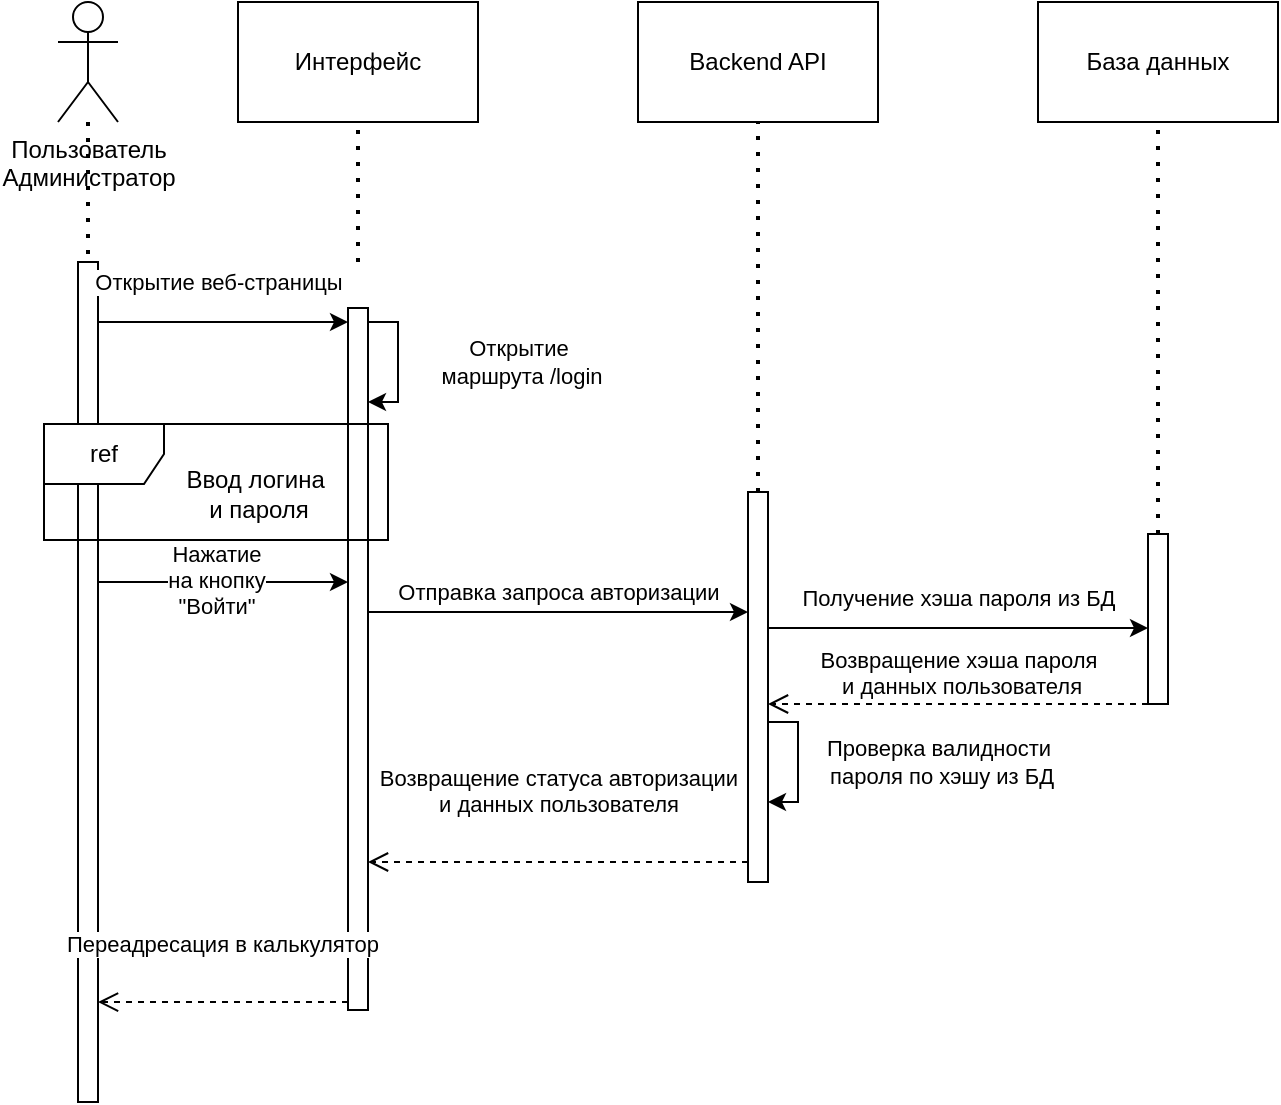 <mxfile version="22.1.11" type="github">
  <diagram name="Page-1" id="aB9B_kmvD5LPQLzXaxsO">
    <mxGraphModel dx="1400" dy="738" grid="1" gridSize="10" guides="1" tooltips="1" connect="1" arrows="1" fold="1" page="1" pageScale="1" pageWidth="850" pageHeight="1100" math="0" shadow="0">
      <root>
        <mxCell id="0" />
        <mxCell id="1" parent="0" />
        <mxCell id="fii8BqvApGAD8kVRvgkT-1" value="&lt;div&gt;Пользователь&lt;/div&gt;&lt;div&gt;Администратор&lt;/div&gt;" style="shape=umlActor;verticalLabelPosition=bottom;verticalAlign=top;html=1;outlineConnect=0;align=center;horizontal=1;labelPosition=center;" vertex="1" parent="1">
          <mxGeometry x="70" y="20" width="30" height="60" as="geometry" />
        </mxCell>
        <mxCell id="fii8BqvApGAD8kVRvgkT-2" value="Интерфейс" style="rounded=0;whiteSpace=wrap;html=1;" vertex="1" parent="1">
          <mxGeometry x="160" y="20" width="120" height="60" as="geometry" />
        </mxCell>
        <mxCell id="fii8BqvApGAD8kVRvgkT-3" value="" style="html=1;points=[[0,0,0,0,5],[0,1,0,0,-5],[1,0,0,0,5],[1,1,0,0,-5]];perimeter=orthogonalPerimeter;outlineConnect=0;targetShapes=umlLifeline;portConstraint=eastwest;newEdgeStyle={&quot;curved&quot;:0,&quot;rounded&quot;:0};" vertex="1" parent="1">
          <mxGeometry x="80" y="150" width="10" height="420" as="geometry" />
        </mxCell>
        <mxCell id="fii8BqvApGAD8kVRvgkT-4" value="" style="html=1;points=[[0,0,0,0,5],[0,1,0,0,-5],[1,0,0,0,5],[1,1,0,0,-5]];perimeter=orthogonalPerimeter;outlineConnect=0;targetShapes=umlLifeline;portConstraint=eastwest;newEdgeStyle={&quot;curved&quot;:0,&quot;rounded&quot;:0};" vertex="1" parent="1">
          <mxGeometry x="215" y="173" width="10" height="351" as="geometry" />
        </mxCell>
        <mxCell id="fii8BqvApGAD8kVRvgkT-5" value="Backend API" style="rounded=0;whiteSpace=wrap;html=1;" vertex="1" parent="1">
          <mxGeometry x="360" y="20" width="120" height="60" as="geometry" />
        </mxCell>
        <mxCell id="fii8BqvApGAD8kVRvgkT-6" value="" style="html=1;points=[[0,0,0,0,5],[0,1,0,0,-5],[1,0,0,0,5],[1,1,0,0,-5]];perimeter=orthogonalPerimeter;outlineConnect=0;targetShapes=umlLifeline;portConstraint=eastwest;newEdgeStyle={&quot;curved&quot;:0,&quot;rounded&quot;:0};" vertex="1" parent="1">
          <mxGeometry x="415" y="265" width="10" height="195" as="geometry" />
        </mxCell>
        <mxCell id="fii8BqvApGAD8kVRvgkT-7" value="База данных" style="rounded=0;whiteSpace=wrap;html=1;" vertex="1" parent="1">
          <mxGeometry x="560" y="20" width="120" height="60" as="geometry" />
        </mxCell>
        <mxCell id="fii8BqvApGAD8kVRvgkT-8" value="" style="html=1;points=[[0,0,0,0,5],[0,1,0,0,-5],[1,0,0,0,5],[1,1,0,0,-5]];perimeter=orthogonalPerimeter;outlineConnect=0;targetShapes=umlLifeline;portConstraint=eastwest;newEdgeStyle={&quot;curved&quot;:0,&quot;rounded&quot;:0};" vertex="1" parent="1">
          <mxGeometry x="615" y="286" width="10" height="85" as="geometry" />
        </mxCell>
        <mxCell id="fii8BqvApGAD8kVRvgkT-9" value="" style="endArrow=classic;html=1;rounded=0;" edge="1" parent="1" source="fii8BqvApGAD8kVRvgkT-3" target="fii8BqvApGAD8kVRvgkT-4">
          <mxGeometry width="50" height="50" relative="1" as="geometry">
            <mxPoint x="230" y="280" as="sourcePoint" />
            <mxPoint x="210" y="230" as="targetPoint" />
            <Array as="points">
              <mxPoint x="160" y="180" />
            </Array>
          </mxGeometry>
        </mxCell>
        <mxCell id="fii8BqvApGAD8kVRvgkT-10" value="Открытие веб-страницы" style="edgeLabel;html=1;align=center;verticalAlign=middle;resizable=0;points=[];" vertex="1" connectable="0" parent="fii8BqvApGAD8kVRvgkT-9">
          <mxGeometry x="-0.23" y="1" relative="1" as="geometry">
            <mxPoint x="12" y="-19" as="offset" />
          </mxGeometry>
        </mxCell>
        <mxCell id="fii8BqvApGAD8kVRvgkT-11" value="" style="endArrow=none;dashed=1;html=1;dashPattern=1 3;strokeWidth=2;rounded=0;entryX=0.5;entryY=1;entryDx=0;entryDy=0;" edge="1" parent="1" source="fii8BqvApGAD8kVRvgkT-6" target="fii8BqvApGAD8kVRvgkT-5">
          <mxGeometry width="50" height="50" relative="1" as="geometry">
            <mxPoint x="220" y="300" as="sourcePoint" />
            <mxPoint x="270" y="250" as="targetPoint" />
          </mxGeometry>
        </mxCell>
        <mxCell id="fii8BqvApGAD8kVRvgkT-12" value="" style="endArrow=none;dashed=1;html=1;dashPattern=1 3;strokeWidth=2;rounded=0;entryX=0.5;entryY=1;entryDx=0;entryDy=0;" edge="1" parent="1" target="fii8BqvApGAD8kVRvgkT-2">
          <mxGeometry width="50" height="50" relative="1" as="geometry">
            <mxPoint x="220" y="150" as="sourcePoint" />
            <mxPoint x="270" y="250" as="targetPoint" />
          </mxGeometry>
        </mxCell>
        <mxCell id="fii8BqvApGAD8kVRvgkT-13" value="" style="endArrow=none;dashed=1;html=1;dashPattern=1 3;strokeWidth=2;rounded=0;entryX=0.5;entryY=1;entryDx=0;entryDy=0;" edge="1" parent="1" source="fii8BqvApGAD8kVRvgkT-8" target="fii8BqvApGAD8kVRvgkT-7">
          <mxGeometry width="50" height="50" relative="1" as="geometry">
            <mxPoint x="220" y="300" as="sourcePoint" />
            <mxPoint x="270" y="250" as="targetPoint" />
          </mxGeometry>
        </mxCell>
        <mxCell id="fii8BqvApGAD8kVRvgkT-14" value="" style="endArrow=none;dashed=1;html=1;dashPattern=1 3;strokeWidth=2;rounded=0;" edge="1" parent="1" source="fii8BqvApGAD8kVRvgkT-1" target="fii8BqvApGAD8kVRvgkT-3">
          <mxGeometry width="50" height="50" relative="1" as="geometry">
            <mxPoint x="220" y="300" as="sourcePoint" />
            <mxPoint x="270" y="250" as="targetPoint" />
          </mxGeometry>
        </mxCell>
        <mxCell id="fii8BqvApGAD8kVRvgkT-15" value="" style="endArrow=classic;html=1;rounded=0;" edge="1" parent="1" source="fii8BqvApGAD8kVRvgkT-4" target="fii8BqvApGAD8kVRvgkT-4">
          <mxGeometry width="50" height="50" relative="1" as="geometry">
            <mxPoint x="220" y="300" as="sourcePoint" />
            <mxPoint x="270" y="250" as="targetPoint" />
            <Array as="points">
              <mxPoint x="240" y="180" />
              <mxPoint x="240" y="220" />
            </Array>
          </mxGeometry>
        </mxCell>
        <mxCell id="fii8BqvApGAD8kVRvgkT-16" value="&lt;div&gt;Открытие&lt;/div&gt;&lt;div&gt;&amp;nbsp;маршрута /login&lt;/div&gt;" style="edgeLabel;html=1;align=center;verticalAlign=middle;resizable=0;points=[];" vertex="1" connectable="0" parent="fii8BqvApGAD8kVRvgkT-15">
          <mxGeometry y="-2" relative="1" as="geometry">
            <mxPoint x="62" as="offset" />
          </mxGeometry>
        </mxCell>
        <mxCell id="fii8BqvApGAD8kVRvgkT-17" value="" style="endArrow=classic;html=1;rounded=0;" edge="1" parent="1" source="fii8BqvApGAD8kVRvgkT-4" target="fii8BqvApGAD8kVRvgkT-6">
          <mxGeometry width="50" height="50" relative="1" as="geometry">
            <mxPoint x="180" y="300" as="sourcePoint" />
            <mxPoint x="230" y="250" as="targetPoint" />
            <Array as="points">
              <mxPoint x="315" y="325" />
            </Array>
          </mxGeometry>
        </mxCell>
        <mxCell id="fii8BqvApGAD8kVRvgkT-18" value="&lt;div&gt;Отправка запроса авторизации&lt;/div&gt;" style="edgeLabel;html=1;align=center;verticalAlign=middle;resizable=0;points=[];" vertex="1" connectable="0" parent="fii8BqvApGAD8kVRvgkT-17">
          <mxGeometry x="-0.17" y="-1" relative="1" as="geometry">
            <mxPoint x="16" y="-11" as="offset" />
          </mxGeometry>
        </mxCell>
        <mxCell id="fii8BqvApGAD8kVRvgkT-19" value="" style="endArrow=classic;html=1;rounded=0;" edge="1" parent="1" source="fii8BqvApGAD8kVRvgkT-6" target="fii8BqvApGAD8kVRvgkT-8">
          <mxGeometry width="50" height="50" relative="1" as="geometry">
            <mxPoint x="180" y="300" as="sourcePoint" />
            <mxPoint x="230" y="250" as="targetPoint" />
            <Array as="points">
              <mxPoint x="520" y="333" />
            </Array>
          </mxGeometry>
        </mxCell>
        <mxCell id="fii8BqvApGAD8kVRvgkT-20" value="Получение хэша пароля из БД" style="edgeLabel;html=1;align=center;verticalAlign=middle;resizable=0;points=[];" vertex="1" connectable="0" parent="fii8BqvApGAD8kVRvgkT-19">
          <mxGeometry x="-0.135" y="-2" relative="1" as="geometry">
            <mxPoint x="13" y="-17" as="offset" />
          </mxGeometry>
        </mxCell>
        <mxCell id="fii8BqvApGAD8kVRvgkT-21" value="&lt;div&gt;Возвращение хэша пароля&lt;/div&gt;&lt;div&gt;&amp;nbsp;и данных пользователя&lt;/div&gt;" style="html=1;verticalAlign=bottom;endArrow=open;dashed=1;endSize=8;curved=0;rounded=0;" edge="1" parent="1" source="fii8BqvApGAD8kVRvgkT-8" target="fii8BqvApGAD8kVRvgkT-6">
          <mxGeometry relative="1" as="geometry">
            <mxPoint x="250" y="270" as="sourcePoint" />
            <mxPoint x="170" y="270" as="targetPoint" />
            <Array as="points">
              <mxPoint x="513" y="371" />
            </Array>
          </mxGeometry>
        </mxCell>
        <mxCell id="fii8BqvApGAD8kVRvgkT-22" value="" style="endArrow=classic;html=1;rounded=0;" edge="1" parent="1" source="fii8BqvApGAD8kVRvgkT-6">
          <mxGeometry width="50" height="50" relative="1" as="geometry">
            <mxPoint x="425" y="380" as="sourcePoint" />
            <mxPoint x="425" y="420" as="targetPoint" />
            <Array as="points">
              <mxPoint x="440" y="380" />
              <mxPoint x="440" y="420" />
            </Array>
          </mxGeometry>
        </mxCell>
        <mxCell id="fii8BqvApGAD8kVRvgkT-23" value="&lt;div&gt;Проверка валидности&lt;/div&gt;&lt;div&gt;&amp;nbsp;пароля по хэшу из БД&lt;/div&gt;" style="edgeLabel;html=1;align=center;verticalAlign=middle;resizable=0;points=[];" vertex="1" connectable="0" parent="fii8BqvApGAD8kVRvgkT-22">
          <mxGeometry y="-2" relative="1" as="geometry">
            <mxPoint x="72" as="offset" />
          </mxGeometry>
        </mxCell>
        <mxCell id="fii8BqvApGAD8kVRvgkT-24" value="&lt;div&gt;Возвращение статуса авторизации&lt;/div&gt;&lt;div&gt;и данных пользователя&lt;br&gt;&lt;/div&gt;" style="html=1;verticalAlign=bottom;endArrow=open;dashed=1;endSize=8;curved=0;rounded=0;" edge="1" parent="1" source="fii8BqvApGAD8kVRvgkT-6" target="fii8BqvApGAD8kVRvgkT-4">
          <mxGeometry y="-20" relative="1" as="geometry">
            <mxPoint x="250" y="350" as="sourcePoint" />
            <mxPoint x="170" y="350" as="targetPoint" />
            <Array as="points">
              <mxPoint x="320" y="450" />
            </Array>
            <mxPoint as="offset" />
          </mxGeometry>
        </mxCell>
        <mxCell id="fii8BqvApGAD8kVRvgkT-25" value="&lt;div&gt;Переадресация в калькулятор&lt;/div&gt;" style="html=1;verticalAlign=bottom;endArrow=open;dashed=1;endSize=8;curved=0;rounded=0;entryX=1;entryY=0.881;entryDx=0;entryDy=0;entryPerimeter=0;" edge="1" parent="1" source="fii8BqvApGAD8kVRvgkT-4" target="fii8BqvApGAD8kVRvgkT-3">
          <mxGeometry y="-20" relative="1" as="geometry">
            <mxPoint x="425" y="460" as="sourcePoint" />
            <mxPoint x="235" y="460" as="targetPoint" />
            <Array as="points">
              <mxPoint x="210" y="520" />
            </Array>
            <mxPoint as="offset" />
          </mxGeometry>
        </mxCell>
        <mxCell id="fii8BqvApGAD8kVRvgkT-26" value="&lt;div&gt;Ввод логина&amp;nbsp;&lt;/div&gt;&lt;div&gt;и пароля&lt;/div&gt;" style="text;html=1;align=center;verticalAlign=middle;resizable=0;points=[];autosize=1;strokeColor=none;fillColor=none;" vertex="1" parent="1">
          <mxGeometry x="124" y="245" width="91" height="41" as="geometry" />
        </mxCell>
        <mxCell id="fii8BqvApGAD8kVRvgkT-27" value="ref" style="shape=umlFrame;whiteSpace=wrap;html=1;pointerEvents=0;labelBackgroundColor=default;" vertex="1" parent="1">
          <mxGeometry x="63" y="231" width="172" height="58" as="geometry" />
        </mxCell>
        <mxCell id="fii8BqvApGAD8kVRvgkT-28" value="" style="endArrow=classic;html=1;rounded=0;" edge="1" parent="1">
          <mxGeometry width="50" height="50" relative="1" as="geometry">
            <mxPoint x="90" y="310" as="sourcePoint" />
            <mxPoint x="215" y="310" as="targetPoint" />
            <Array as="points">
              <mxPoint x="161" y="310" />
            </Array>
          </mxGeometry>
        </mxCell>
        <mxCell id="fii8BqvApGAD8kVRvgkT-29" value="&lt;div&gt;Нажатие &lt;br&gt;&lt;/div&gt;&lt;div&gt;на кнопку&lt;/div&gt;&lt;div&gt;&quot;Войти&quot;&lt;br&gt;&lt;/div&gt;" style="edgeLabel;html=1;align=center;verticalAlign=middle;resizable=0;points=[];" vertex="1" connectable="0" parent="fii8BqvApGAD8kVRvgkT-28">
          <mxGeometry x="-0.042" y="1" relative="1" as="geometry">
            <mxPoint x="-1" as="offset" />
          </mxGeometry>
        </mxCell>
      </root>
    </mxGraphModel>
  </diagram>
</mxfile>
